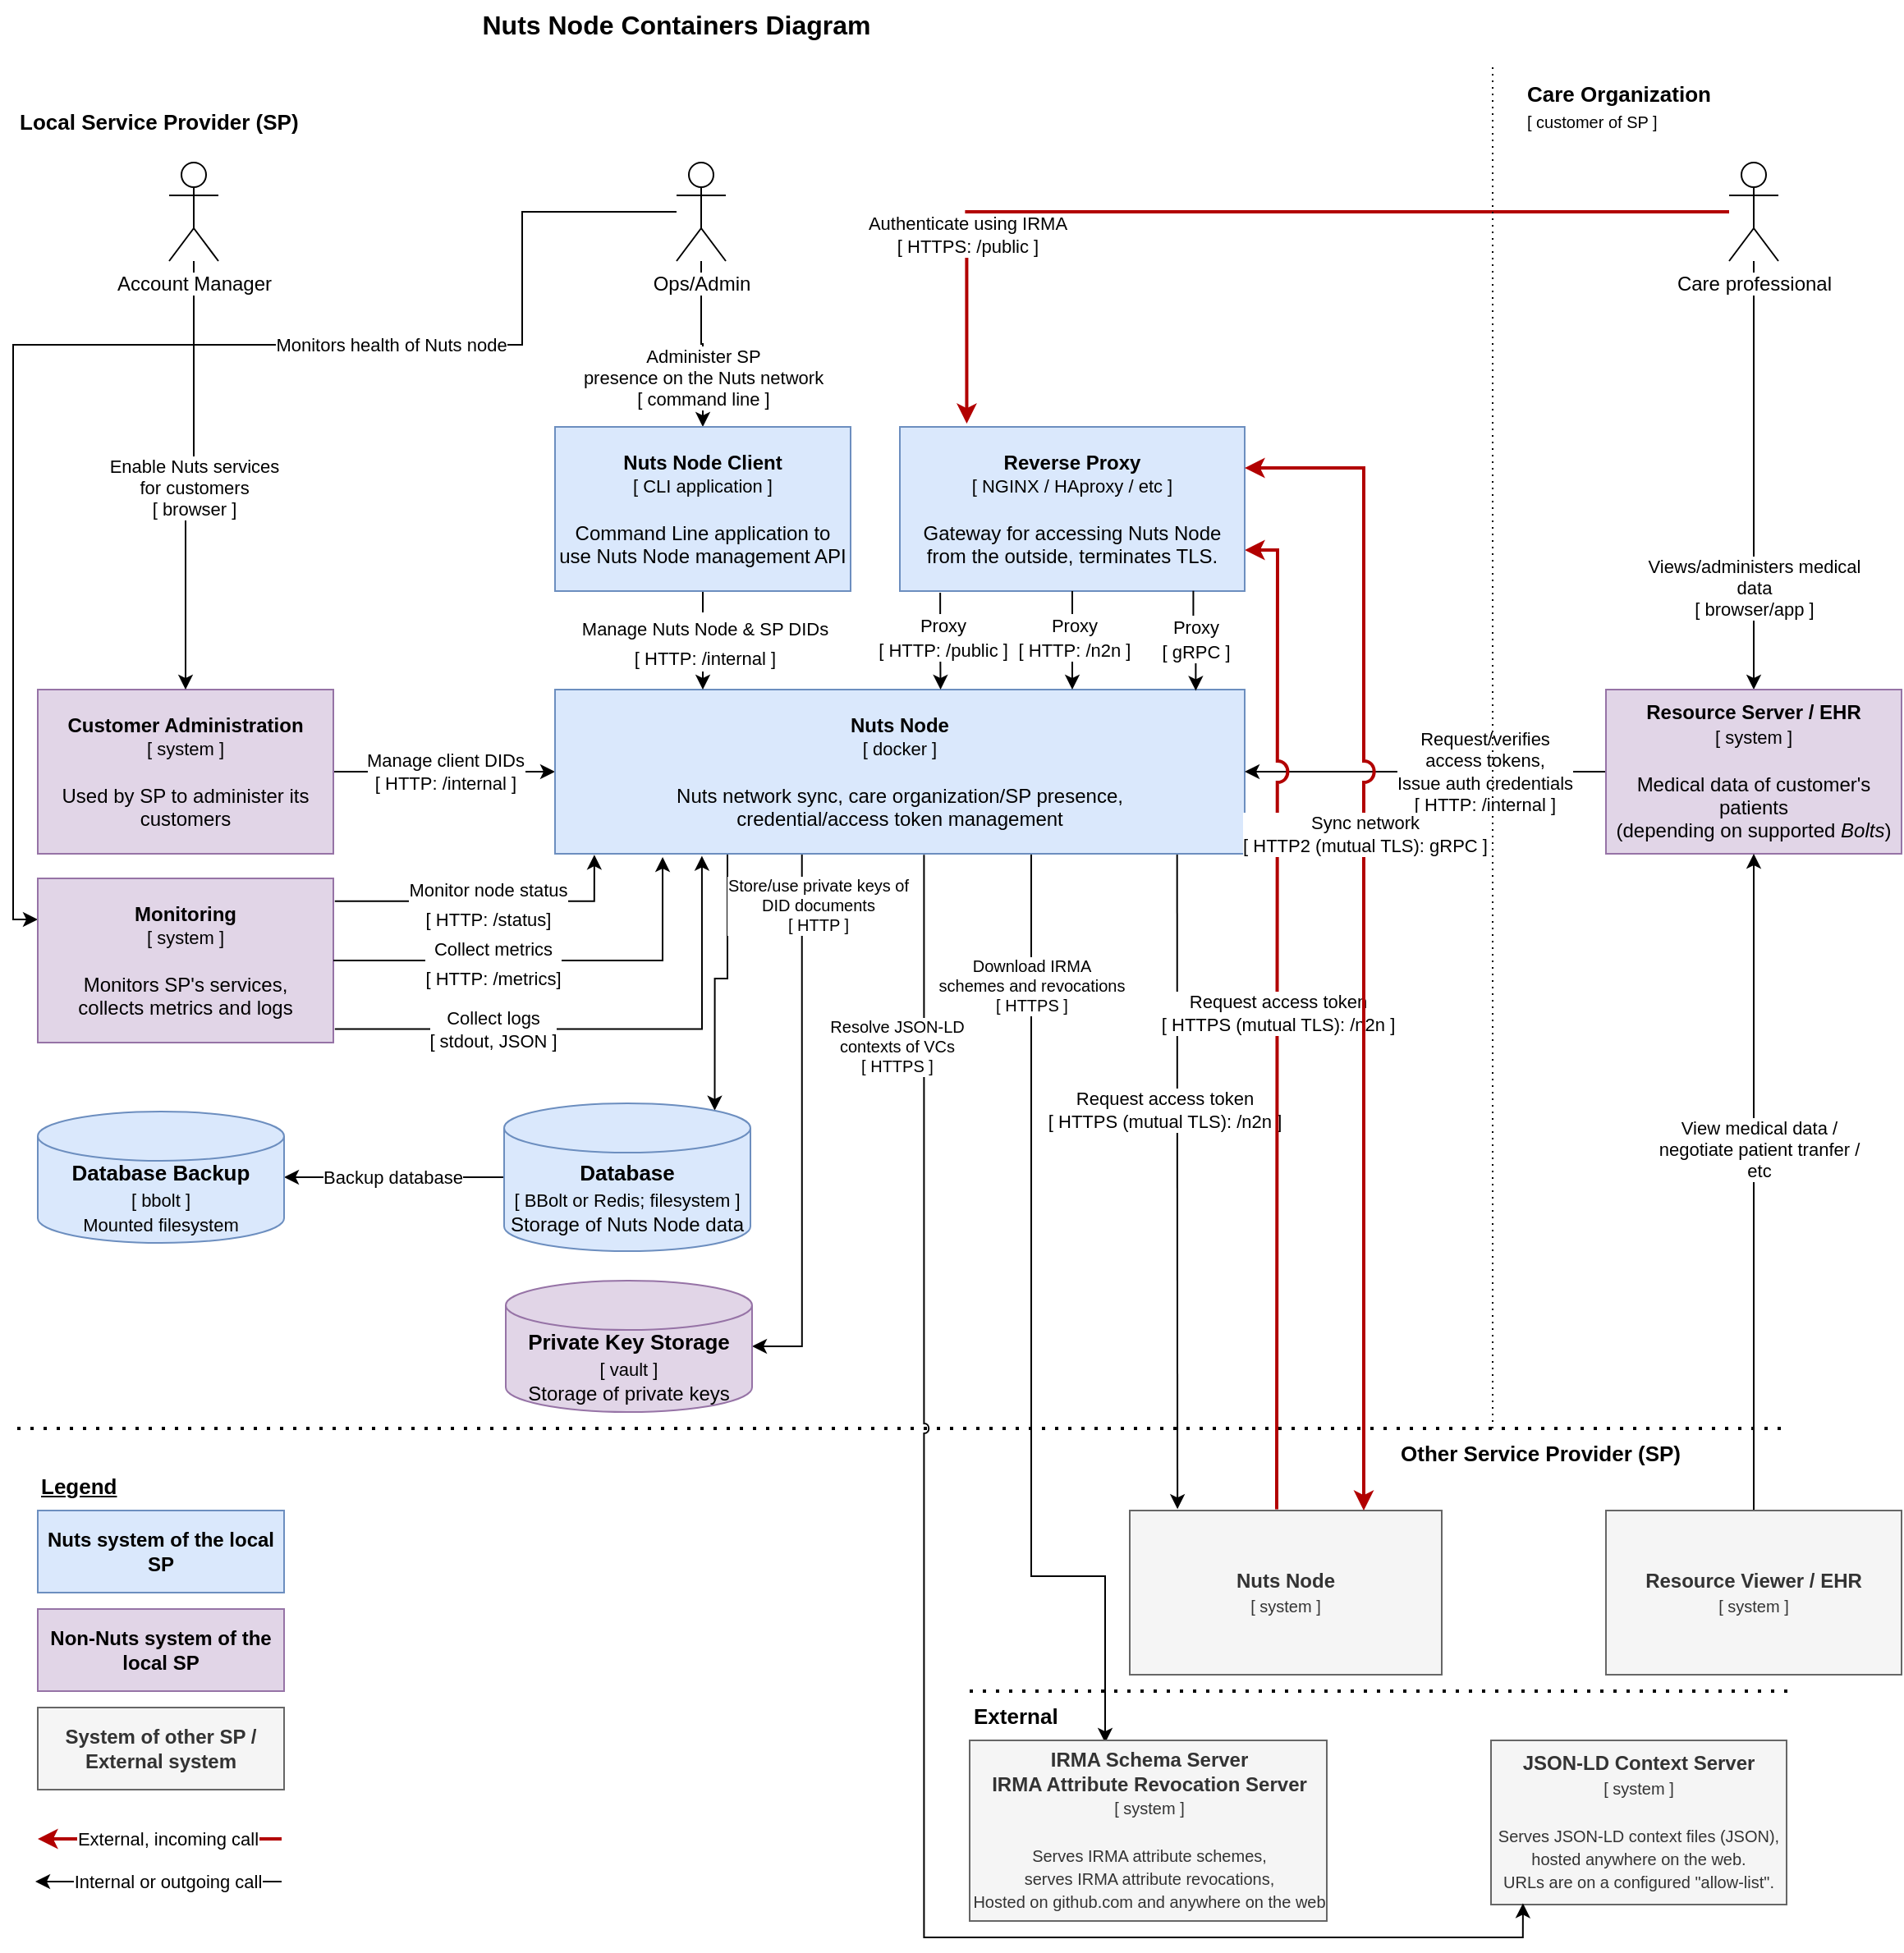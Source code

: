 <mxfile version="22.1.16" type="device" pages="2">
  <diagram id="V-6K89S_kqe5WIdJ8vyh" name="Container Diagram">
    <mxGraphModel dx="1194" dy="824" grid="1" gridSize="10" guides="1" tooltips="1" connect="1" arrows="1" fold="1" page="1" pageScale="1" pageWidth="827" pageHeight="1169" math="0" shadow="0">
      <root>
        <mxCell id="0" />
        <mxCell id="1" parent="0" />
        <mxCell id="x2Qut-l0ZhKx_QRdccFG-1" value="&lt;font style=&quot;font-size: 11px;&quot;&gt;Manage client DIDs&lt;br&gt;[ HTTP: /internal ]&lt;/font&gt;" style="edgeStyle=orthogonalEdgeStyle;rounded=0;orthogonalLoop=1;jettySize=auto;html=1;fontSize=10;entryX=0;entryY=0.5;entryDx=0;entryDy=0;" parent="1" source="x2Qut-l0ZhKx_QRdccFG-2" target="x2Qut-l0ZhKx_QRdccFG-8" edge="1">
          <mxGeometry relative="1" as="geometry">
            <mxPoint x="290" y="480" as="targetPoint" />
          </mxGeometry>
        </mxCell>
        <mxCell id="x2Qut-l0ZhKx_QRdccFG-2" value="&lt;b&gt;Customer Administration&lt;br&gt;&lt;/b&gt;&lt;font style=&quot;font-size: 11px;&quot;&gt;&lt;font style=&quot;font-size: 11px;&quot;&gt;[ system ]&lt;/font&gt;&lt;br&gt;&lt;/font&gt;&lt;br&gt;Used by SP to administer its customers" style="rounded=0;whiteSpace=wrap;html=1;fillColor=#e1d5e7;strokeColor=#9673a6;" parent="1" vertex="1">
          <mxGeometry x="25" y="430" width="180" height="100" as="geometry" />
        </mxCell>
        <mxCell id="x2Qut-l0ZhKx_QRdccFG-3" value="Administer SP&lt;br&gt;presence on the Nuts network&lt;br&gt;[ command line ]" style="edgeStyle=orthogonalEdgeStyle;rounded=0;orthogonalLoop=1;jettySize=auto;html=1;entryX=0.5;entryY=0;entryDx=0;entryDy=0;" parent="1" source="x2Qut-l0ZhKx_QRdccFG-4" target="_RRxC_tLSVQTTaB8x7Jw-10" edge="1">
          <mxGeometry x="0.412" relative="1" as="geometry">
            <mxPoint x="300" y="230" as="targetPoint" />
            <mxPoint as="offset" />
          </mxGeometry>
        </mxCell>
        <mxCell id="u5o7FcwqiVioV4mDeCkN-9" value="Monitors health of Nuts node" style="edgeStyle=orthogonalEdgeStyle;rounded=0;jumpStyle=arc;orthogonalLoop=1;jettySize=auto;html=1;entryX=0;entryY=0.25;entryDx=0;entryDy=0;fontSize=11;startArrow=none;startFill=0;strokeWidth=1;" parent="1" source="x2Qut-l0ZhKx_QRdccFG-4" target="ehPlBRrDmDGYRuR8fdLt-3" edge="1">
          <mxGeometry x="-0.4" relative="1" as="geometry">
            <Array as="points">
              <mxPoint x="320" y="139" />
              <mxPoint x="320" y="220" />
              <mxPoint x="10" y="220" />
              <mxPoint x="10" y="570" />
            </Array>
            <mxPoint as="offset" />
          </mxGeometry>
        </mxCell>
        <mxCell id="x2Qut-l0ZhKx_QRdccFG-4" value="&lt;span style=&quot;background-color: rgb(255, 255, 255);&quot;&gt;Ops/Admin&lt;br&gt;&lt;/span&gt;" style="shape=umlActor;verticalLabelPosition=bottom;verticalAlign=top;html=1;outlineConnect=0;" parent="1" vertex="1">
          <mxGeometry x="414" y="109" width="30" height="60" as="geometry" />
        </mxCell>
        <mxCell id="x2Qut-l0ZhKx_QRdccFG-5" value="Authenticate using IRMA&lt;br&gt;[ HTTPS: /public ]" style="edgeStyle=orthogonalEdgeStyle;rounded=0;orthogonalLoop=1;jettySize=auto;html=1;entryX=0.194;entryY=-0.02;entryDx=0;entryDy=0;entryPerimeter=0;fillColor=#e51400;strokeColor=#B20000;strokeWidth=2;" parent="1" source="x2Qut-l0ZhKx_QRdccFG-7" target="ehPlBRrDmDGYRuR8fdLt-5" edge="1">
          <mxGeometry x="0.613" relative="1" as="geometry">
            <mxPoint x="584" y="240" as="targetPoint" />
            <mxPoint as="offset" />
          </mxGeometry>
        </mxCell>
        <mxCell id="x2Qut-l0ZhKx_QRdccFG-6" value="&lt;font style=&quot;font-size: 11px;&quot;&gt;Views/administers medical&lt;br&gt;data&lt;br&gt;[ browser/app ]&lt;br&gt;&lt;/font&gt;" style="edgeStyle=orthogonalEdgeStyle;rounded=0;orthogonalLoop=1;jettySize=auto;html=1;fontSize=10;entryX=0.5;entryY=0;entryDx=0;entryDy=0;" parent="1" source="x2Qut-l0ZhKx_QRdccFG-7" target="x2Qut-l0ZhKx_QRdccFG-11" edge="1">
          <mxGeometry x="0.524" relative="1" as="geometry">
            <mxPoint x="572" y="110" as="targetPoint" />
            <mxPoint as="offset" />
          </mxGeometry>
        </mxCell>
        <mxCell id="x2Qut-l0ZhKx_QRdccFG-7" value="&lt;span style=&quot;background-color: rgb(255, 255, 255);&quot;&gt;Care professional&lt;br&gt;&lt;/span&gt;" style="shape=umlActor;verticalLabelPosition=bottom;verticalAlign=top;html=1;outlineConnect=0;" parent="1" vertex="1">
          <mxGeometry x="1055" y="109" width="30" height="60" as="geometry" />
        </mxCell>
        <mxCell id="ehPlBRrDmDGYRuR8fdLt-12" value="" style="edgeStyle=orthogonalEdgeStyle;rounded=0;orthogonalLoop=1;jettySize=auto;html=1;fontSize=11;strokeWidth=1;exitX=0.25;exitY=1;exitDx=0;exitDy=0;entryX=0.855;entryY=0;entryDx=0;entryDy=4.35;entryPerimeter=0;" parent="1" source="x2Qut-l0ZhKx_QRdccFG-8" target="_RRxC_tLSVQTTaB8x7Jw-8" edge="1">
          <mxGeometry relative="1" as="geometry">
            <mxPoint x="465" y="530" as="sourcePoint" />
          </mxGeometry>
        </mxCell>
        <mxCell id="sUBeFg3nZaMmK_uqEAmv-7" value="Download IRMA&lt;br&gt;schemes and revocations&lt;br&gt;[ HTTPS ]" style="edgeStyle=orthogonalEdgeStyle;rounded=0;jumpStyle=arc;orthogonalLoop=1;jettySize=auto;html=1;fontSize=10;strokeWidth=1;entryX=0.446;entryY=1.049;entryDx=0;entryDy=0;exitX=0.697;exitY=0.984;exitDx=0;exitDy=0;exitPerimeter=0;entryPerimeter=0;" parent="1" source="x2Qut-l0ZhKx_QRdccFG-8" target="sUBeFg3nZaMmK_uqEAmv-11" edge="1">
          <mxGeometry x="-0.714" relative="1" as="geometry">
            <mxPoint x="535.0" y="610" as="targetPoint" />
            <Array as="points">
              <mxPoint x="630" y="528" />
              <mxPoint x="630" y="970" />
              <mxPoint x="675" y="970" />
            </Array>
            <mxPoint as="offset" />
          </mxGeometry>
        </mxCell>
        <mxCell id="IOCf1MQmqLf0axdGfr9W-4" value="Store/use private keys of &lt;br&gt;DID documents&lt;br&gt;[ HTTP ]" style="edgeStyle=orthogonalEdgeStyle;rounded=0;jumpStyle=arc;orthogonalLoop=1;jettySize=auto;html=1;fontSize=10;startArrow=none;startFill=0;strokeWidth=1;exitX=0.358;exitY=1;exitDx=0;exitDy=0;exitPerimeter=0;entryX=1;entryY=0.5;entryDx=0;entryDy=0;entryPerimeter=0;" parent="1" source="x2Qut-l0ZhKx_QRdccFG-8" target="IOCf1MQmqLf0axdGfr9W-2" edge="1">
          <mxGeometry x="-0.813" y="10" relative="1" as="geometry">
            <mxPoint x="535" y="610" as="targetPoint" />
            <mxPoint as="offset" />
          </mxGeometry>
        </mxCell>
        <mxCell id="nRIUPZkFJP7h9maNa5DA-3" style="edgeStyle=orthogonalEdgeStyle;rounded=0;jumpStyle=arc;orthogonalLoop=1;jettySize=auto;html=1;fontSize=11;startArrow=none;startFill=0;strokeWidth=1;exitX=0.902;exitY=0.995;exitDx=0;exitDy=0;exitPerimeter=0;entryX=0.153;entryY=-0.009;entryDx=0;entryDy=0;entryPerimeter=0;" parent="1" source="x2Qut-l0ZhKx_QRdccFG-8" target="O-EjuFgS05vvKBtpSWUI-1" edge="1">
          <mxGeometry relative="1" as="geometry" />
        </mxCell>
        <mxCell id="nRIUPZkFJP7h9maNa5DA-4" value="Request access token&lt;br&gt;[ HTTPS (mutual TLS): /n2n ]" style="edgeLabel;html=1;align=center;verticalAlign=middle;resizable=0;points=[];fontSize=11;" parent="nRIUPZkFJP7h9maNa5DA-3" vertex="1" connectable="0">
          <mxGeometry x="-0.174" y="3" relative="1" as="geometry">
            <mxPoint x="-11" y="-9" as="offset" />
          </mxGeometry>
        </mxCell>
        <mxCell id="x2Qut-l0ZhKx_QRdccFG-8" value="&lt;b&gt;Nuts Node&lt;br&gt;&lt;/b&gt;&lt;font style=&quot;font-size: 11px;&quot;&gt;&lt;font style=&quot;font-size: 11px;&quot;&gt;[ docker ]&lt;/font&gt;&lt;br&gt;&lt;/font&gt;&lt;br&gt;Nuts network sync, care organization/SP presence,&lt;br&gt;credential/access token management" style="rounded=0;whiteSpace=wrap;html=1;fillColor=#dae8fc;strokeColor=#6c8ebf;" parent="1" vertex="1">
          <mxGeometry x="340" y="430" width="420" height="100" as="geometry" />
        </mxCell>
        <mxCell id="x2Qut-l0ZhKx_QRdccFG-9" value="" style="edgeStyle=orthogonalEdgeStyle;rounded=0;orthogonalLoop=1;jettySize=auto;html=1;fontSize=11;strokeWidth=1;" parent="1" source="x2Qut-l0ZhKx_QRdccFG-11" target="x2Qut-l0ZhKx_QRdccFG-8" edge="1">
          <mxGeometry relative="1" as="geometry" />
        </mxCell>
        <mxCell id="x2Qut-l0ZhKx_QRdccFG-10" value="Request/verifies&lt;br&gt;access tokens,&lt;br&gt;Issue auth credentials&lt;br&gt;[ HTTP: /internal ]" style="edgeLabel;html=1;align=center;verticalAlign=middle;resizable=0;points=[];fontSize=11;" parent="x2Qut-l0ZhKx_QRdccFG-9" vertex="1" connectable="0">
          <mxGeometry x="0.089" y="-3" relative="1" as="geometry">
            <mxPoint x="46" y="3" as="offset" />
          </mxGeometry>
        </mxCell>
        <mxCell id="x2Qut-l0ZhKx_QRdccFG-11" value="&lt;font style=&quot;&quot;&gt;&lt;b&gt;Resource Server / EHR&lt;br&gt;&lt;/b&gt;&lt;/font&gt;&lt;font style=&quot;font-size: 11px;&quot;&gt;&lt;font style=&quot;font-size: 11px;&quot;&gt;[ system ]&lt;/font&gt;&lt;br&gt;&lt;/font&gt;&lt;br&gt;Medical data of customer&#39;s patients&lt;br&gt;(depending on supported&amp;nbsp;&lt;i&gt;Bolts&lt;/i&gt;)" style="rounded=0;whiteSpace=wrap;html=1;fillColor=#e1d5e7;strokeColor=#9673a6;" parent="1" vertex="1">
          <mxGeometry x="980" y="430" width="180" height="100" as="geometry" />
        </mxCell>
        <mxCell id="x2Qut-l0ZhKx_QRdccFG-12" value="" style="edgeStyle=orthogonalEdgeStyle;rounded=0;orthogonalLoop=1;jettySize=auto;html=1;fontSize=10;entryX=0.5;entryY=0;entryDx=0;entryDy=0;" parent="1" source="x2Qut-l0ZhKx_QRdccFG-14" target="x2Qut-l0ZhKx_QRdccFG-2" edge="1">
          <mxGeometry relative="1" as="geometry">
            <mxPoint x="115" y="220" as="targetPoint" />
          </mxGeometry>
        </mxCell>
        <mxCell id="x2Qut-l0ZhKx_QRdccFG-13" value="&lt;font style=&quot;font-size: 11px;&quot;&gt;Enable Nuts services&lt;br&gt;for customers&lt;br&gt;[ browser ]&lt;br&gt;&lt;/font&gt;" style="edgeLabel;html=1;align=center;verticalAlign=middle;resizable=0;points=[];fontSize=10;" parent="x2Qut-l0ZhKx_QRdccFG-12" vertex="1" connectable="0">
          <mxGeometry x="-0.086" y="2" relative="1" as="geometry">
            <mxPoint x="-2" y="16" as="offset" />
          </mxGeometry>
        </mxCell>
        <mxCell id="x2Qut-l0ZhKx_QRdccFG-15" value="Local Service Provider (SP)" style="text;html=1;strokeColor=none;fillColor=none;align=left;verticalAlign=middle;whiteSpace=wrap;rounded=0;dashed=1;fontSize=13;fontStyle=1" parent="1" vertex="1">
          <mxGeometry x="11.5" y="69" width="180" height="30" as="geometry" />
        </mxCell>
        <mxCell id="x2Qut-l0ZhKx_QRdccFG-14" value="&lt;span style=&quot;background-color: rgb(255, 255, 255);&quot;&gt;Account Manager&lt;br&gt;&lt;/span&gt;" style="shape=umlActor;verticalLabelPosition=bottom;verticalAlign=top;html=1;outlineConnect=0;fillColor=default;" parent="1" vertex="1">
          <mxGeometry x="105" y="109" width="30" height="60" as="geometry" />
        </mxCell>
        <mxCell id="dxS8jxl4kUl2gUgPd0Wk-8" value="Request access token&lt;br&gt;[ HTTPS (mutual TLS): /n2n ]" style="edgeStyle=orthogonalEdgeStyle;rounded=0;orthogonalLoop=1;jettySize=auto;html=1;fontSize=11;strokeWidth=2;jumpStyle=arc;jumpSize=11;fillColor=#e51400;strokeColor=#B20000;exitX=0.471;exitY=-0.008;exitDx=0;exitDy=0;exitPerimeter=0;entryX=1;entryY=0.75;entryDx=0;entryDy=0;" parent="1" source="O-EjuFgS05vvKBtpSWUI-1" target="ehPlBRrDmDGYRuR8fdLt-5" edge="1">
          <mxGeometry relative="1" as="geometry">
            <mxPoint x="840" y="840" as="sourcePoint" />
            <mxPoint x="810" y="330" as="targetPoint" />
          </mxGeometry>
        </mxCell>
        <mxCell id="O-EjuFgS05vvKBtpSWUI-1" value="&lt;b&gt;Nuts Node&lt;br&gt;&lt;/b&gt;&lt;font style=&quot;font-size: 10px;&quot;&gt;[ system ]&lt;/font&gt;" style="rounded=0;whiteSpace=wrap;html=1;fillColor=#f5f5f5;strokeColor=#666666;fontColor=#333333;" parent="1" vertex="1">
          <mxGeometry x="690" y="930" width="190" height="100" as="geometry" />
        </mxCell>
        <mxCell id="_RRxC_tLSVQTTaB8x7Jw-1" value="&lt;b&gt;System of other SP / External system&lt;/b&gt;" style="rounded=0;whiteSpace=wrap;html=1;fillColor=#f5f5f5;strokeColor=#666666;fontColor=#333333;" parent="1" vertex="1">
          <mxGeometry x="25" y="1050" width="150" height="50" as="geometry" />
        </mxCell>
        <mxCell id="_RRxC_tLSVQTTaB8x7Jw-2" value="Legend" style="text;html=1;strokeColor=none;fillColor=none;align=left;verticalAlign=middle;whiteSpace=wrap;rounded=0;dashed=1;fontSize=13;fontStyle=5" parent="1" vertex="1">
          <mxGeometry x="25" y="900" width="140" height="30" as="geometry" />
        </mxCell>
        <mxCell id="_RRxC_tLSVQTTaB8x7Jw-3" value="&lt;b&gt;Non-Nuts system of the local SP&lt;/b&gt;" style="rounded=0;whiteSpace=wrap;html=1;fillColor=#e1d5e7;strokeColor=#9673a6;" parent="1" vertex="1">
          <mxGeometry x="25" y="990" width="150" height="50" as="geometry" />
        </mxCell>
        <mxCell id="_RRxC_tLSVQTTaB8x7Jw-4" value="&lt;b&gt;Nuts system of the local SP&lt;/b&gt;" style="rounded=0;whiteSpace=wrap;html=1;fillColor=#dae8fc;strokeColor=#6c8ebf;" parent="1" vertex="1">
          <mxGeometry x="25" y="930" width="150" height="50" as="geometry" />
        </mxCell>
        <mxCell id="ehPlBRrDmDGYRuR8fdLt-10" value="" style="edgeStyle=orthogonalEdgeStyle;rounded=0;orthogonalLoop=1;jettySize=auto;html=1;fontSize=11;strokeWidth=1;entryX=1;entryY=0.5;entryDx=0;entryDy=0;entryPerimeter=0;" parent="1" source="_RRxC_tLSVQTTaB8x7Jw-8" target="ehPlBRrDmDGYRuR8fdLt-9" edge="1">
          <mxGeometry relative="1" as="geometry" />
        </mxCell>
        <mxCell id="ehPlBRrDmDGYRuR8fdLt-11" value="Backup database" style="edgeLabel;html=1;align=center;verticalAlign=middle;resizable=0;points=[];fontSize=11;" parent="ehPlBRrDmDGYRuR8fdLt-10" vertex="1" connectable="0">
          <mxGeometry x="0.015" relative="1" as="geometry">
            <mxPoint as="offset" />
          </mxGeometry>
        </mxCell>
        <mxCell id="_RRxC_tLSVQTTaB8x7Jw-8" value="Database&lt;br&gt;&lt;span style=&quot;font-weight: normal; font-size: 11px;&quot;&gt;[ BBolt or Redis; filesystem ]&lt;/span&gt;&lt;br&gt;&lt;font style=&quot;font-size: 12px;&quot;&gt;&lt;span style=&quot;font-weight: normal;&quot;&gt;S&lt;/span&gt;&lt;span style=&quot;font-weight: normal;&quot;&gt;torage of Nuts Node data&lt;/span&gt;&lt;/font&gt;" style="shape=cylinder3;whiteSpace=wrap;html=1;boundedLbl=1;backgroundOutline=1;size=15;fontSize=13;fillColor=#dae8fc;strokeColor=#6c8ebf;fontStyle=1" parent="1" vertex="1">
          <mxGeometry x="309" y="682" width="150" height="90" as="geometry" />
        </mxCell>
        <mxCell id="_RRxC_tLSVQTTaB8x7Jw-9" value="&lt;b&gt;Nuts Node Containers Diagram&lt;br&gt;&lt;/b&gt;" style="text;html=1;strokeColor=none;fillColor=none;align=center;verticalAlign=middle;whiteSpace=wrap;rounded=0;fontSize=16;" parent="1" vertex="1">
          <mxGeometry x="194" y="10" width="440" height="30" as="geometry" />
        </mxCell>
        <mxCell id="ehPlBRrDmDGYRuR8fdLt-1" value="&lt;font style=&quot;font-size: 11px;&quot;&gt;Manage Nuts Node &amp;amp; SP DIDs&lt;br&gt;[ HTTP: /internal ]&lt;/font&gt;" style="edgeStyle=orthogonalEdgeStyle;rounded=0;orthogonalLoop=1;jettySize=auto;html=1;fontSize=15;strokeWidth=1;" parent="1" source="_RRxC_tLSVQTTaB8x7Jw-10" edge="1">
          <mxGeometry relative="1" as="geometry">
            <mxPoint x="430" y="430" as="targetPoint" />
          </mxGeometry>
        </mxCell>
        <mxCell id="_RRxC_tLSVQTTaB8x7Jw-10" value="&lt;b&gt;Nuts Node Client&lt;br&gt;&lt;/b&gt;&lt;font style=&quot;font-size: 11px;&quot;&gt;&lt;font style=&quot;font-size: 11px;&quot;&gt;[ CLI application ]&lt;/font&gt;&lt;br&gt;&lt;/font&gt;&lt;br&gt;Command Line application to use Nuts Node management API" style="rounded=0;whiteSpace=wrap;html=1;fillColor=#dae8fc;strokeColor=#6c8ebf;" parent="1" vertex="1">
          <mxGeometry x="340" y="270" width="180" height="100" as="geometry" />
        </mxCell>
        <mxCell id="ehPlBRrDmDGYRuR8fdLt-4" value="&lt;font style=&quot;font-size: 11px;&quot;&gt;Monitor node status&lt;br&gt;[ HTTP: /status]&lt;br&gt;&lt;/font&gt;" style="edgeStyle=orthogonalEdgeStyle;rounded=0;orthogonalLoop=1;jettySize=auto;html=1;fontSize=15;strokeWidth=1;entryX=0.057;entryY=1.006;entryDx=0;entryDy=0;exitX=1.005;exitY=0.139;exitDx=0;exitDy=0;entryPerimeter=0;exitPerimeter=0;" parent="1" source="ehPlBRrDmDGYRuR8fdLt-3" target="x2Qut-l0ZhKx_QRdccFG-8" edge="1">
          <mxGeometry relative="1" as="geometry" />
        </mxCell>
        <mxCell id="ehPlBRrDmDGYRuR8fdLt-3" value="&lt;b&gt;Monitoring&lt;br&gt;&lt;/b&gt;&lt;font style=&quot;font-size: 11px;&quot;&gt;[ system ]&lt;br&gt;&lt;/font&gt;&lt;br&gt;Monitors SP&#39;s services,&lt;br&gt;collects metrics and logs" style="rounded=0;whiteSpace=wrap;html=1;fillColor=#e1d5e7;strokeColor=#9673a6;" parent="1" vertex="1">
          <mxGeometry x="25" y="545" width="180" height="100" as="geometry" />
        </mxCell>
        <mxCell id="dxS8jxl4kUl2gUgPd0Wk-2" value="" style="edgeStyle=orthogonalEdgeStyle;rounded=0;orthogonalLoop=1;jettySize=auto;html=1;fontSize=12;strokeWidth=1;exitX=0.117;exitY=1.01;exitDx=0;exitDy=0;exitPerimeter=0;entryX=0.559;entryY=0;entryDx=0;entryDy=0;entryPerimeter=0;" parent="1" source="ehPlBRrDmDGYRuR8fdLt-5" target="x2Qut-l0ZhKx_QRdccFG-8" edge="1">
          <mxGeometry relative="1" as="geometry" />
        </mxCell>
        <mxCell id="dxS8jxl4kUl2gUgPd0Wk-3" value="&lt;font style=&quot;font-size: 11px;&quot;&gt;Proxy&lt;br&gt;[ HTTP: /public ]&lt;/font&gt;" style="edgeLabel;html=1;align=center;verticalAlign=middle;resizable=0;points=[];fontSize=12;" parent="dxS8jxl4kUl2gUgPd0Wk-2" vertex="1" connectable="0">
          <mxGeometry x="-0.088" y="1" relative="1" as="geometry">
            <mxPoint as="offset" />
          </mxGeometry>
        </mxCell>
        <mxCell id="ehPlBRrDmDGYRuR8fdLt-5" value="&lt;font style=&quot;&quot;&gt;&lt;b&gt;Reverse Proxy&lt;br&gt;&lt;/b&gt;&lt;/font&gt;&lt;font style=&quot;font-size: 11px;&quot;&gt;&lt;font style=&quot;font-size: 11px;&quot;&gt;[ NGINX / HAproxy / etc ]&lt;/font&gt;&lt;br&gt;&lt;/font&gt;&lt;br&gt;Gateway for accessing Nuts Node from the outside, terminates TLS." style="rounded=0;whiteSpace=wrap;html=1;fillColor=#dae8fc;strokeColor=#6c8ebf;" parent="1" vertex="1">
          <mxGeometry x="550" y="270" width="210" height="100" as="geometry" />
        </mxCell>
        <mxCell id="ehPlBRrDmDGYRuR8fdLt-8" value="Collect logs&lt;br&gt;[ stdout, JSON ]" style="edgeStyle=orthogonalEdgeStyle;rounded=0;orthogonalLoop=1;jettySize=auto;html=1;fontSize=11;strokeWidth=1;entryX=0.213;entryY=1.013;entryDx=0;entryDy=0;entryPerimeter=0;exitX=1.005;exitY=0.918;exitDx=0;exitDy=0;exitPerimeter=0;" parent="1" source="ehPlBRrDmDGYRuR8fdLt-3" target="x2Qut-l0ZhKx_QRdccFG-8" edge="1">
          <mxGeometry x="-0.417" relative="1" as="geometry">
            <mxPoint x="335" y="710" as="targetPoint" />
            <mxPoint as="offset" />
          </mxGeometry>
        </mxCell>
        <mxCell id="ehPlBRrDmDGYRuR8fdLt-9" value="&lt;b&gt;Database Backup&lt;/b&gt;&lt;br&gt;&lt;font style=&quot;font-size: 11px;&quot;&gt;[ bbolt ]&lt;br&gt;Mounted filesystem&lt;br&gt;&lt;/font&gt;" style="shape=cylinder3;whiteSpace=wrap;html=1;boundedLbl=1;backgroundOutline=1;size=15;fontSize=13;fillColor=#dae8fc;strokeColor=#6c8ebf;" parent="1" vertex="1">
          <mxGeometry x="25" y="687" width="150" height="80" as="geometry" />
        </mxCell>
        <mxCell id="dxS8jxl4kUl2gUgPd0Wk-5" value="" style="edgeStyle=orthogonalEdgeStyle;rounded=0;orthogonalLoop=1;jettySize=auto;html=1;fontSize=12;strokeWidth=1;exitX=0.5;exitY=1;exitDx=0;exitDy=0;entryX=0.75;entryY=0;entryDx=0;entryDy=0;" parent="1" source="ehPlBRrDmDGYRuR8fdLt-5" target="x2Qut-l0ZhKx_QRdccFG-8" edge="1">
          <mxGeometry relative="1" as="geometry">
            <mxPoint x="935.71" y="240.0" as="sourcePoint" />
            <mxPoint x="820.0" y="300.8" as="targetPoint" />
          </mxGeometry>
        </mxCell>
        <mxCell id="dxS8jxl4kUl2gUgPd0Wk-6" value="&lt;font style=&quot;font-size: 11px;&quot;&gt;Proxy&lt;br&gt;[ HTTP: /n2n ]&lt;/font&gt;" style="edgeLabel;html=1;align=center;verticalAlign=middle;resizable=0;points=[];fontSize=12;" parent="dxS8jxl4kUl2gUgPd0Wk-5" vertex="1" connectable="0">
          <mxGeometry x="-0.088" y="1" relative="1" as="geometry">
            <mxPoint as="offset" />
          </mxGeometry>
        </mxCell>
        <mxCell id="mXD9TaXJXSFXdlEWJZJS-1" value="Sync network&lt;br&gt;[ HTTP2 (mutual TLS): gRPC ]" style="edgeStyle=orthogonalEdgeStyle;rounded=0;orthogonalLoop=1;jettySize=auto;html=1;fontSize=11;strokeWidth=2;jumpStyle=arc;jumpSize=11;entryX=1;entryY=0.25;entryDx=0;entryDy=0;exitX=0.75;exitY=0;exitDx=0;exitDy=0;startArrow=classic;startFill=1;fillColor=#e51400;strokeColor=#B20000;" parent="1" source="O-EjuFgS05vvKBtpSWUI-1" target="ehPlBRrDmDGYRuR8fdLt-5" edge="1">
          <mxGeometry x="0.166" relative="1" as="geometry">
            <mxPoint x="617" y="840" as="sourcePoint" />
            <mxPoint x="630" y="540" as="targetPoint" />
            <mxPoint as="offset" />
          </mxGeometry>
        </mxCell>
        <mxCell id="uDHW2id99aylv9dnx3-l-1" value="&lt;font style=&quot;font-size: 11px;&quot;&gt;Collect metrics&lt;br&gt;[ HTTP: /metrics]&lt;br&gt;&lt;/font&gt;" style="edgeStyle=orthogonalEdgeStyle;rounded=0;orthogonalLoop=1;jettySize=auto;html=1;fontSize=15;strokeWidth=1;entryX=0.156;entryY=1.02;entryDx=0;entryDy=0;exitX=1;exitY=0.5;exitDx=0;exitDy=0;entryPerimeter=0;" parent="1" source="ehPlBRrDmDGYRuR8fdLt-3" target="x2Qut-l0ZhKx_QRdccFG-8" edge="1">
          <mxGeometry x="-0.266" relative="1" as="geometry">
            <mxPoint x="215" y="605" as="sourcePoint" />
            <mxPoint x="350" y="528" as="targetPoint" />
            <mxPoint as="offset" />
          </mxGeometry>
        </mxCell>
        <mxCell id="KLxqLItcgrM7DC0CsMkn-3" value="" style="edgeStyle=orthogonalEdgeStyle;rounded=0;orthogonalLoop=1;jettySize=auto;html=1;entryX=0.5;entryY=1;entryDx=0;entryDy=0;startArrow=none;exitX=0.5;exitY=0;exitDx=0;exitDy=0;" parent="1" source="KLxqLItcgrM7DC0CsMkn-1" target="x2Qut-l0ZhKx_QRdccFG-11" edge="1">
          <mxGeometry relative="1" as="geometry">
            <mxPoint x="992.5" y="850" as="sourcePoint" />
            <mxPoint x="1000" y="860" as="targetPoint" />
          </mxGeometry>
        </mxCell>
        <mxCell id="Rffyl1ibUIpWuX3uxQtP-1" value="View medical data /&lt;br&gt;negotiate patient tranfer /&lt;br&gt;etc" style="edgeLabel;html=1;align=center;verticalAlign=middle;resizable=0;points=[];" parent="KLxqLItcgrM7DC0CsMkn-3" vertex="1" connectable="0">
          <mxGeometry x="0.102" y="-3" relative="1" as="geometry">
            <mxPoint as="offset" />
          </mxGeometry>
        </mxCell>
        <mxCell id="JOqEdcKxVY7kOjAuLzO5-1" value="" style="endArrow=none;dashed=1;html=1;dashPattern=1 3;strokeWidth=2;rounded=0;fontSize=13;" parent="1" edge="1">
          <mxGeometry width="50" height="50" relative="1" as="geometry">
            <mxPoint x="12.5" y="880" as="sourcePoint" />
            <mxPoint x="1092.5" y="880" as="targetPoint" />
          </mxGeometry>
        </mxCell>
        <mxCell id="KLxqLItcgrM7DC0CsMkn-1" value="&lt;font style=&quot;&quot;&gt;&lt;b&gt;Resource Viewer / EHR&lt;br&gt;&lt;/b&gt;&lt;/font&gt;&lt;font style=&quot;font-size: 10px;&quot;&gt;[ system ]&lt;/font&gt;" style="rounded=0;whiteSpace=wrap;html=1;fillColor=#f5f5f5;strokeColor=#666666;fontColor=#333333;" parent="1" vertex="1">
          <mxGeometry x="980" y="930" width="180" height="100" as="geometry" />
        </mxCell>
        <mxCell id="NEl_RVA4xZYWXgfIhoB0-1" value="" style="endArrow=none;dashed=1;html=1;dashPattern=1 3;strokeWidth=1;rounded=0;fontSize=13;" parent="1" edge="1">
          <mxGeometry width="50" height="50" relative="1" as="geometry">
            <mxPoint x="911" y="880" as="sourcePoint" />
            <mxPoint x="911.0" y="50" as="targetPoint" />
          </mxGeometry>
        </mxCell>
        <mxCell id="NEl_RVA4xZYWXgfIhoB0-2" value="Care Organization&lt;br&gt;&lt;span style=&quot;font-weight: normal;&quot;&gt;&lt;font style=&quot;font-size: 10px;&quot;&gt;[ customer of SP ]&lt;/font&gt;&lt;/span&gt;" style="text;html=1;strokeColor=none;fillColor=none;align=left;verticalAlign=middle;whiteSpace=wrap;rounded=0;dashed=1;fontSize=13;fontStyle=1" parent="1" vertex="1">
          <mxGeometry x="930" y="60" width="140" height="30" as="geometry" />
        </mxCell>
        <mxCell id="sUBeFg3nZaMmK_uqEAmv-1" value="&lt;b&gt;IRMA Schema Server&lt;br&gt;IRMA Attribute Revocation Server&lt;br&gt;&lt;/b&gt;&lt;font style=&quot;font-size: 10px;&quot;&gt;[ system ]&lt;br&gt;&lt;br&gt;Serves IRMA attribute schemes,&lt;br&gt;serves IRMA attribute revocations,&lt;br&gt;Hosted on github.com and anywhere on the web&lt;br&gt;&lt;/font&gt;" style="rounded=0;whiteSpace=wrap;html=1;fillColor=#f5f5f5;strokeColor=#666666;fontColor=#333333;" parent="1" vertex="1">
          <mxGeometry x="592.5" y="1070" width="217.5" height="110" as="geometry" />
        </mxCell>
        <mxCell id="sUBeFg3nZaMmK_uqEAmv-5" value="&lt;b&gt;JSON-LD Context Server&lt;br&gt;&lt;/b&gt;&lt;font style=&quot;font-size: 10px;&quot;&gt;[ system ]&lt;br&gt;&lt;br&gt;Serves JSON-LD context files (JSON),&lt;br&gt;hosted anywhere on the web.&lt;br&gt;URLs are on a configured &quot;allow-list&quot;.&lt;br&gt;&lt;/font&gt;" style="rounded=0;whiteSpace=wrap;html=1;fillColor=#f5f5f5;strokeColor=#666666;fontColor=#333333;" parent="1" vertex="1">
          <mxGeometry x="910" y="1070" width="180" height="100" as="geometry" />
        </mxCell>
        <mxCell id="sUBeFg3nZaMmK_uqEAmv-10" value="" style="endArrow=none;dashed=1;html=1;dashPattern=1 3;strokeWidth=2;rounded=0;fontSize=13;exitX=0;exitY=0;exitDx=0;exitDy=0;" parent="1" source="sUBeFg3nZaMmK_uqEAmv-11" edge="1">
          <mxGeometry width="50" height="50" relative="1" as="geometry">
            <mxPoint x="542.5" y="1040" as="sourcePoint" />
            <mxPoint x="1091.5" y="1040" as="targetPoint" />
          </mxGeometry>
        </mxCell>
        <mxCell id="sUBeFg3nZaMmK_uqEAmv-8" value="" style="edgeStyle=orthogonalEdgeStyle;rounded=0;jumpStyle=arc;orthogonalLoop=1;jettySize=auto;html=1;fontSize=10;strokeWidth=1;exitX=0.535;exitY=1.006;exitDx=0;exitDy=0;exitPerimeter=0;entryX=0.108;entryY=0.992;entryDx=0;entryDy=0;entryPerimeter=0;" parent="1" source="x2Qut-l0ZhKx_QRdccFG-8" target="sUBeFg3nZaMmK_uqEAmv-5" edge="1">
          <mxGeometry relative="1" as="geometry">
            <mxPoint x="570.74" y="541.3" as="sourcePoint" />
            <mxPoint x="1020" y="1200" as="targetPoint" />
          </mxGeometry>
        </mxCell>
        <mxCell id="sUBeFg3nZaMmK_uqEAmv-9" value="Resolve JSON-LD&lt;br&gt;contexts of VCs&lt;br&gt;[ HTTPS ]" style="edgeLabel;html=1;align=center;verticalAlign=middle;resizable=0;points=[];fontSize=10;" parent="sUBeFg3nZaMmK_uqEAmv-8" vertex="1" connectable="0">
          <mxGeometry x="0.207" y="-1" relative="1" as="geometry">
            <mxPoint x="-16" y="-514" as="offset" />
          </mxGeometry>
        </mxCell>
        <mxCell id="sUBeFg3nZaMmK_uqEAmv-11" value="External" style="text;html=1;strokeColor=none;fillColor=none;align=left;verticalAlign=middle;whiteSpace=wrap;rounded=0;dashed=1;fontSize=13;fontStyle=1" parent="1" vertex="1">
          <mxGeometry x="592.5" y="1040" width="185" height="30" as="geometry" />
        </mxCell>
        <mxCell id="IOCf1MQmqLf0axdGfr9W-2" value="Private Key Storage&lt;br&gt;&lt;span style=&quot;font-weight: normal; font-size: 11px;&quot;&gt;[ vault ]&lt;/span&gt;&lt;br&gt;&lt;font style=&quot;font-size: 12px;&quot;&gt;&lt;span style=&quot;font-weight: normal;&quot;&gt;S&lt;/span&gt;&lt;span style=&quot;font-weight: normal;&quot;&gt;torage of private keys&lt;/span&gt;&lt;/font&gt;" style="shape=cylinder3;whiteSpace=wrap;html=1;boundedLbl=1;backgroundOutline=1;size=15;fontSize=13;fillColor=#e1d5e7;strokeColor=#9673a6;fontStyle=1" parent="1" vertex="1">
          <mxGeometry x="310" y="790" width="150" height="80" as="geometry" />
        </mxCell>
        <mxCell id="u5o7FcwqiVioV4mDeCkN-1" value="External, incoming call" style="edgeStyle=orthogonalEdgeStyle;rounded=0;orthogonalLoop=1;jettySize=auto;html=1;fillColor=#e51400;strokeColor=#B20000;strokeWidth=2;" parent="1" edge="1">
          <mxGeometry x="-0.057" relative="1" as="geometry">
            <mxPoint x="25" y="1130" as="targetPoint" />
            <mxPoint as="offset" />
            <mxPoint x="173.5" y="1130" as="sourcePoint" />
          </mxGeometry>
        </mxCell>
        <mxCell id="u5o7FcwqiVioV4mDeCkN-2" value="&lt;font style=&quot;font-size: 11px;&quot;&gt;Internal or outgoing call&lt;/font&gt;" style="edgeStyle=orthogonalEdgeStyle;rounded=0;jumpStyle=arc;orthogonalLoop=1;jettySize=auto;html=1;fontSize=10;strokeWidth=1;" parent="1" edge="1">
          <mxGeometry x="-0.067" relative="1" as="geometry">
            <mxPoint x="173.5" y="1156" as="sourcePoint" />
            <mxPoint x="23.5" y="1156" as="targetPoint" />
            <mxPoint as="offset" />
          </mxGeometry>
        </mxCell>
        <mxCell id="r1Tt2wERg0TToz4Et71T-1" value="Other Service Provider (SP)" style="text;html=1;strokeColor=none;fillColor=none;align=left;verticalAlign=middle;whiteSpace=wrap;rounded=0;dashed=1;fontSize=13;fontStyle=1" parent="1" vertex="1">
          <mxGeometry x="852.5" y="880" width="185" height="30" as="geometry" />
        </mxCell>
        <mxCell id="VkGdSgpPYkexKfS5Pj1T-1" value="" style="edgeStyle=orthogonalEdgeStyle;rounded=0;orthogonalLoop=1;jettySize=auto;html=1;fontSize=12;strokeWidth=1;entryX=0.929;entryY=0.007;entryDx=0;entryDy=0;entryPerimeter=0;exitX=0.851;exitY=0.999;exitDx=0;exitDy=0;exitPerimeter=0;" parent="1" source="ehPlBRrDmDGYRuR8fdLt-5" target="x2Qut-l0ZhKx_QRdccFG-8" edge="1">
          <mxGeometry relative="1" as="geometry">
            <mxPoint x="789.78" y="371.3" as="sourcePoint" />
            <mxPoint x="791.94" y="428.1" as="targetPoint" />
          </mxGeometry>
        </mxCell>
        <mxCell id="VkGdSgpPYkexKfS5Pj1T-2" value="&lt;font style=&quot;font-size: 11px;&quot;&gt;Proxy&lt;br&gt;[ gRPC ]&lt;/font&gt;" style="edgeLabel;html=1;align=center;verticalAlign=middle;resizable=0;points=[];fontSize=12;" parent="VkGdSgpPYkexKfS5Pj1T-1" vertex="1" connectable="0">
          <mxGeometry x="-0.088" y="1" relative="1" as="geometry">
            <mxPoint as="offset" />
          </mxGeometry>
        </mxCell>
      </root>
    </mxGraphModel>
  </diagram>
  <diagram id="RsEBuL2j2FxcC2xUAIOb" name="System Landscape Diagram">
    <mxGraphModel dx="1234" dy="1214" grid="1" gridSize="10" guides="1" tooltips="1" connect="1" arrows="1" fold="1" page="1" pageScale="1" pageWidth="827" pageHeight="1169" math="0" shadow="0">
      <root>
        <mxCell id="0" />
        <mxCell id="1" parent="0" />
        <mxCell id="nZr1s_xvxv8HGBcKXtdm-15" value="Manage client DIDs" style="edgeStyle=orthogonalEdgeStyle;rounded=0;orthogonalLoop=1;jettySize=auto;html=1;fontSize=10;entryX=0;entryY=0.5;entryDx=0;entryDy=0;" parent="1" source="nZr1s_xvxv8HGBcKXtdm-5" target="nZr1s_xvxv8HGBcKXtdm-13" edge="1">
          <mxGeometry x="0.077" y="10" relative="1" as="geometry">
            <mxPoint x="290" y="340" as="targetPoint" />
            <mxPoint as="offset" />
          </mxGeometry>
        </mxCell>
        <mxCell id="nZr1s_xvxv8HGBcKXtdm-5" value="&lt;b&gt;Customer Administration&lt;br&gt;&lt;/b&gt;&lt;font style=&quot;font-size: 10px;&quot;&gt;[ system ]&lt;/font&gt;&lt;br&gt;&lt;br&gt;Used by SP to administer its customers (care organizations)" style="rounded=0;whiteSpace=wrap;html=1;fillColor=#e1d5e7;strokeColor=#9673a6;" parent="1" vertex="1">
          <mxGeometry x="30" y="290" width="180" height="100" as="geometry" />
        </mxCell>
        <mxCell id="nZr1s_xvxv8HGBcKXtdm-12" value="Administer SP&lt;br&gt;presence on the Nuts network&lt;br&gt;[ command line ]" style="edgeStyle=orthogonalEdgeStyle;rounded=0;orthogonalLoop=1;jettySize=auto;html=1;entryX=0.139;entryY=0;entryDx=0;entryDy=0;entryPerimeter=0;" parent="1" source="nZr1s_xvxv8HGBcKXtdm-7" target="nZr1s_xvxv8HGBcKXtdm-13" edge="1">
          <mxGeometry relative="1" as="geometry">
            <mxPoint x="365" y="230" as="targetPoint" />
          </mxGeometry>
        </mxCell>
        <mxCell id="TUtzicrxZ2ia3vebERb_-2" value="" style="edgeStyle=orthogonalEdgeStyle;rounded=0;orthogonalLoop=1;jettySize=auto;html=1;fontSize=10;strokeWidth=1;entryX=1;entryY=0.25;entryDx=0;entryDy=0;jumpStyle=arc;" parent="1" source="nZr1s_xvxv8HGBcKXtdm-7" target="lqj40UPQKe0FeM-HE5OF-1" edge="1">
          <mxGeometry relative="1" as="geometry">
            <mxPoint x="270" y="120" as="targetPoint" />
            <Array as="points">
              <mxPoint x="230" y="120" />
              <mxPoint x="230" y="425" />
            </Array>
          </mxGeometry>
        </mxCell>
        <mxCell id="nZr1s_xvxv8HGBcKXtdm-7" value="&lt;span style=&quot;background-color: rgb(255, 255, 255);&quot;&gt;Admin/Ops&lt;br&gt;&lt;/span&gt;" style="shape=umlActor;verticalLabelPosition=bottom;verticalAlign=top;html=1;outlineConnect=0;" parent="1" vertex="1">
          <mxGeometry x="350" y="90" width="30" height="60" as="geometry" />
        </mxCell>
        <mxCell id="nZr1s_xvxv8HGBcKXtdm-10" value="Authenticate using IRMA&lt;br&gt;[ app ]" style="edgeStyle=orthogonalEdgeStyle;rounded=0;orthogonalLoop=1;jettySize=auto;html=1;entryX=0.75;entryY=0;entryDx=0;entryDy=0;" parent="1" source="nZr1s_xvxv8HGBcKXtdm-8" target="nZr1s_xvxv8HGBcKXtdm-13" edge="1">
          <mxGeometry x="0.437" relative="1" as="geometry">
            <mxPoint x="470" y="280" as="targetPoint" />
            <mxPoint as="offset" />
          </mxGeometry>
        </mxCell>
        <mxCell id="nZr1s_xvxv8HGBcKXtdm-18" value="&lt;font style=&quot;font-size: 11px;&quot;&gt;View/administer medical&lt;br&gt;data&lt;br&gt;[ browser/app ]&lt;br&gt;&lt;/font&gt;" style="edgeStyle=orthogonalEdgeStyle;rounded=0;orthogonalLoop=1;jettySize=auto;html=1;fontSize=10;entryX=0.5;entryY=0;entryDx=0;entryDy=0;" parent="1" source="nZr1s_xvxv8HGBcKXtdm-8" target="nZr1s_xvxv8HGBcKXtdm-16" edge="1">
          <mxGeometry x="0.524" relative="1" as="geometry">
            <mxPoint x="572" y="120" as="targetPoint" />
            <mxPoint as="offset" />
          </mxGeometry>
        </mxCell>
        <mxCell id="nZr1s_xvxv8HGBcKXtdm-8" value="&lt;span style=&quot;background-color: rgb(255, 255, 255);&quot;&gt;Care professional&lt;br&gt;&lt;/span&gt;" style="shape=umlActor;verticalLabelPosition=bottom;verticalAlign=top;html=1;outlineConnect=0;" parent="1" vertex="1">
          <mxGeometry x="775" y="90" width="30" height="60" as="geometry" />
        </mxCell>
        <mxCell id="nZr1s_xvxv8HGBcKXtdm-13" value="&lt;b&gt;Nuts Node&lt;br&gt;&lt;/b&gt;&lt;font style=&quot;font-size: 10px;&quot;&gt;[ system ]&lt;/font&gt;&lt;br&gt;&lt;br&gt;Nuts network sync, care organization/SP presence, credential/access token management" style="rounded=0;whiteSpace=wrap;html=1;fillColor=#dae8fc;strokeColor=#6c8ebf;" parent="1" vertex="1">
          <mxGeometry x="340" y="290" width="180" height="100" as="geometry" />
        </mxCell>
        <mxCell id="nZr1s_xvxv8HGBcKXtdm-48" value="" style="edgeStyle=orthogonalEdgeStyle;rounded=0;orthogonalLoop=1;jettySize=auto;html=1;fontSize=11;strokeWidth=1;" parent="1" source="nZr1s_xvxv8HGBcKXtdm-16" target="nZr1s_xvxv8HGBcKXtdm-13" edge="1">
          <mxGeometry relative="1" as="geometry" />
        </mxCell>
        <mxCell id="nZr1s_xvxv8HGBcKXtdm-49" value="Request/verifies&lt;br&gt;access tokens,&lt;br&gt;Issue auth credentials" style="edgeLabel;html=1;align=center;verticalAlign=middle;resizable=0;points=[];fontSize=11;" parent="nZr1s_xvxv8HGBcKXtdm-48" vertex="1" connectable="0">
          <mxGeometry x="0.089" y="-3" relative="1" as="geometry">
            <mxPoint as="offset" />
          </mxGeometry>
        </mxCell>
        <mxCell id="nZr1s_xvxv8HGBcKXtdm-16" value="&lt;font style=&quot;&quot;&gt;&lt;b&gt;Resource Server / EHR&lt;br&gt;&lt;/b&gt;&lt;/font&gt;&lt;font style=&quot;font-size: 10px;&quot;&gt;[ system ]&lt;/font&gt;&lt;br&gt;&lt;br&gt;Medical data of client&#39;s patients&lt;br&gt;(depending on supported&amp;nbsp;&lt;i&gt;Bolts&lt;/i&gt;)" style="rounded=0;whiteSpace=wrap;html=1;fillColor=#e1d5e7;strokeColor=#9673a6;" parent="1" vertex="1">
          <mxGeometry x="700" y="290" width="180" height="100" as="geometry" />
        </mxCell>
        <mxCell id="nZr1s_xvxv8HGBcKXtdm-25" value="" style="edgeStyle=orthogonalEdgeStyle;rounded=0;orthogonalLoop=1;jettySize=auto;html=1;fontSize=10;entryX=0.5;entryY=0;entryDx=0;entryDy=0;" parent="1" source="nZr1s_xvxv8HGBcKXtdm-22" target="nZr1s_xvxv8HGBcKXtdm-5" edge="1">
          <mxGeometry relative="1" as="geometry">
            <mxPoint x="115" y="230" as="targetPoint" />
          </mxGeometry>
        </mxCell>
        <mxCell id="nZr1s_xvxv8HGBcKXtdm-26" value="&lt;font style=&quot;font-size: 11px;&quot;&gt;Enable Nuts services&lt;br&gt;for customers&lt;br&gt;[ browser ]&lt;br&gt;&lt;/font&gt;" style="edgeLabel;html=1;align=center;verticalAlign=middle;resizable=0;points=[];fontSize=10;" parent="nZr1s_xvxv8HGBcKXtdm-25" vertex="1" connectable="0">
          <mxGeometry x="-0.086" y="2" relative="1" as="geometry">
            <mxPoint x="-2" y="16" as="offset" />
          </mxGeometry>
        </mxCell>
        <mxCell id="nZr1s_xvxv8HGBcKXtdm-22" value="&lt;span style=&quot;background-color: rgb(255, 255, 255);&quot;&gt;Account Manager&lt;br&gt;&lt;/span&gt;" style="shape=umlActor;verticalLabelPosition=bottom;verticalAlign=top;html=1;outlineConnect=0;" parent="1" vertex="1">
          <mxGeometry x="105" y="90" width="30" height="60" as="geometry" />
        </mxCell>
        <mxCell id="nZr1s_xvxv8HGBcKXtdm-28" value="Local Service Provider (SP)" style="text;html=1;strokeColor=none;fillColor=none;align=left;verticalAlign=middle;whiteSpace=wrap;rounded=0;dashed=1;fontSize=13;fontStyle=1" parent="1" vertex="1">
          <mxGeometry x="30" y="50" width="180" height="30" as="geometry" />
        </mxCell>
        <mxCell id="nZr1s_xvxv8HGBcKXtdm-35" value="&lt;font style=&quot;font-size: 11px;&quot;&gt;View medical data /&lt;br&gt;negotiate patient tranfer /&lt;br&gt;etc&lt;/font&gt;" style="edgeStyle=orthogonalEdgeStyle;rounded=0;orthogonalLoop=1;jettySize=auto;html=1;fontSize=10;entryX=0.5;entryY=1;entryDx=0;entryDy=0;exitX=0.5;exitY=0;exitDx=0;exitDy=0;" parent="1" source="nZr1s_xvxv8HGBcKXtdm-38" target="nZr1s_xvxv8HGBcKXtdm-16" edge="1">
          <mxGeometry x="0.25" relative="1" as="geometry">
            <mxPoint x="730" y="490" as="targetPoint" />
            <mxPoint as="offset" />
            <mxPoint x="880" y="520" as="sourcePoint" />
          </mxGeometry>
        </mxCell>
        <mxCell id="nZr1s_xvxv8HGBcKXtdm-46" value="&lt;font style=&quot;font-size: 11px;&quot;&gt;Nuts network sync,&lt;br&gt;request access tokens for&lt;br&gt;(other SP&#39;) service interaction&lt;/font&gt;" style="edgeStyle=orthogonalEdgeStyle;rounded=0;orthogonalLoop=1;jettySize=auto;html=1;fontSize=13;entryX=0.5;entryY=1;entryDx=0;entryDy=0;startArrow=classic;startFill=1;" parent="1" source="nZr1s_xvxv8HGBcKXtdm-37" target="nZr1s_xvxv8HGBcKXtdm-13" edge="1">
          <mxGeometry x="0.25" relative="1" as="geometry">
            <mxPoint x="430" y="450" as="targetPoint" />
            <mxPoint as="offset" />
          </mxGeometry>
        </mxCell>
        <mxCell id="nZr1s_xvxv8HGBcKXtdm-37" value="&lt;b&gt;Nuts Node&lt;br&gt;&lt;/b&gt;&lt;font style=&quot;font-size: 10px;&quot;&gt;[ system ]&lt;/font&gt;" style="rounded=0;whiteSpace=wrap;html=1;fillColor=#f5f5f5;strokeColor=#666666;fontColor=#333333;" parent="1" vertex="1">
          <mxGeometry x="340" y="570" width="180" height="100" as="geometry" />
        </mxCell>
        <mxCell id="nZr1s_xvxv8HGBcKXtdm-38" value="&lt;font style=&quot;&quot;&gt;&lt;b&gt;Resource Viewer / EHR&lt;br&gt;&lt;/b&gt;&lt;/font&gt;&lt;font style=&quot;font-size: 10px;&quot;&gt;[ system ]&lt;/font&gt;" style="rounded=0;whiteSpace=wrap;html=1;fillColor=#f5f5f5;strokeColor=#666666;fontColor=#333333;" parent="1" vertex="1">
          <mxGeometry x="700" y="570" width="180" height="100" as="geometry" />
        </mxCell>
        <mxCell id="nZr1s_xvxv8HGBcKXtdm-43" value="Other Service Provider (SP)" style="text;html=1;strokeColor=none;fillColor=none;align=left;verticalAlign=middle;whiteSpace=wrap;rounded=0;dashed=1;fontSize=13;fontStyle=1" parent="1" vertex="1">
          <mxGeometry x="30" y="540" width="220" height="30" as="geometry" />
        </mxCell>
        <mxCell id="nZr1s_xvxv8HGBcKXtdm-47" value="" style="endArrow=none;dashed=1;html=1;dashPattern=1 3;strokeWidth=2;rounded=0;fontSize=13;" parent="1" edge="1">
          <mxGeometry width="50" height="50" relative="1" as="geometry">
            <mxPoint x="30" y="520" as="sourcePoint" />
            <mxPoint x="880" y="520" as="targetPoint" />
          </mxGeometry>
        </mxCell>
        <mxCell id="nZr1s_xvxv8HGBcKXtdm-50" value="&lt;b&gt;System of other SP&lt;/b&gt;" style="rounded=0;whiteSpace=wrap;html=1;fillColor=#f5f5f5;strokeColor=#666666;fontColor=#333333;" parent="1" vertex="1">
          <mxGeometry x="30" y="740" width="150" height="50" as="geometry" />
        </mxCell>
        <mxCell id="nZr1s_xvxv8HGBcKXtdm-51" value="Legend" style="text;html=1;strokeColor=none;fillColor=none;align=left;verticalAlign=middle;whiteSpace=wrap;rounded=0;dashed=1;fontSize=13;fontStyle=5" parent="1" vertex="1">
          <mxGeometry x="30" y="590" width="140" height="30" as="geometry" />
        </mxCell>
        <mxCell id="nZr1s_xvxv8HGBcKXtdm-53" value="&lt;b&gt;Non-Nuts system of the local SP / care organization&lt;/b&gt;" style="rounded=0;whiteSpace=wrap;html=1;fillColor=#e1d5e7;strokeColor=#9673a6;" parent="1" vertex="1">
          <mxGeometry x="30" y="680" width="150" height="50" as="geometry" />
        </mxCell>
        <mxCell id="7HOEhPl6AeZOWrZ2KhyJ-1" value="&lt;b&gt;Nuts system of the local SP&lt;/b&gt;" style="rounded=0;whiteSpace=wrap;html=1;fillColor=#dae8fc;strokeColor=#6c8ebf;" parent="1" vertex="1">
          <mxGeometry x="30" y="620" width="150" height="50" as="geometry" />
        </mxCell>
        <mxCell id="I-DHWrx8JUp1F3W_3w0v-3" value="" style="endArrow=none;dashed=1;html=1;dashPattern=1 3;strokeWidth=1;rounded=0;fontSize=13;" parent="1" edge="1">
          <mxGeometry width="50" height="50" relative="1" as="geometry">
            <mxPoint x="610" y="520" as="sourcePoint" />
            <mxPoint x="610" y="50" as="targetPoint" />
          </mxGeometry>
        </mxCell>
        <mxCell id="I-DHWrx8JUp1F3W_3w0v-1" value="&lt;b&gt;Nuts Node System Landscape Diagram&lt;/b&gt;" style="text;html=1;strokeColor=none;fillColor=none;align=center;verticalAlign=middle;whiteSpace=wrap;rounded=0;fontSize=16;" parent="1" vertex="1">
          <mxGeometry x="200" y="10" width="440" height="30" as="geometry" />
        </mxCell>
        <mxCell id="I-DHWrx8JUp1F3W_3w0v-4" value="Care Organization&lt;br&gt;&lt;span style=&quot;font-weight: normal;&quot;&gt;&lt;font style=&quot;font-size: 10px;&quot;&gt;[ customer of SP ]&lt;/font&gt;&lt;/span&gt;" style="text;html=1;strokeColor=none;fillColor=none;align=left;verticalAlign=middle;whiteSpace=wrap;rounded=0;dashed=1;fontSize=13;fontStyle=1" parent="1" vertex="1">
          <mxGeometry x="620" y="50" width="140" height="30" as="geometry" />
        </mxCell>
        <mxCell id="TUtzicrxZ2ia3vebERb_-4" value="" style="edgeStyle=orthogonalEdgeStyle;rounded=0;jumpStyle=arc;orthogonalLoop=1;jettySize=auto;html=1;fontSize=10;strokeWidth=1;entryX=0.25;entryY=1;entryDx=0;entryDy=0;" parent="1" source="lqj40UPQKe0FeM-HE5OF-1" target="nZr1s_xvxv8HGBcKXtdm-13" edge="1">
          <mxGeometry relative="1" as="geometry">
            <mxPoint x="320" y="450" as="targetPoint" />
          </mxGeometry>
        </mxCell>
        <mxCell id="TUtzicrxZ2ia3vebERb_-5" value="Monitor status/metrics/logs" style="edgeLabel;html=1;align=center;verticalAlign=middle;resizable=0;points=[];fontSize=10;" parent="TUtzicrxZ2ia3vebERb_-4" vertex="1" connectable="0">
          <mxGeometry x="-0.22" relative="1" as="geometry">
            <mxPoint as="offset" />
          </mxGeometry>
        </mxCell>
        <mxCell id="lqj40UPQKe0FeM-HE5OF-1" value="&lt;b&gt;Monitoring&lt;br&gt;&lt;/b&gt;&lt;font style=&quot;font-size: 11px;&quot;&gt;&lt;font style=&quot;font-size: 11px;&quot;&gt;[ system ]&lt;/font&gt;&lt;br&gt;&lt;/font&gt;&lt;br&gt;Monitors SP&#39;s services,&lt;br&gt;collects metrics and logs" style="rounded=0;whiteSpace=wrap;html=1;fillColor=#e1d5e7;strokeColor=#9673a6;" parent="1" vertex="1">
          <mxGeometry x="30" y="400" width="180" height="100" as="geometry" />
        </mxCell>
      </root>
    </mxGraphModel>
  </diagram>
</mxfile>
